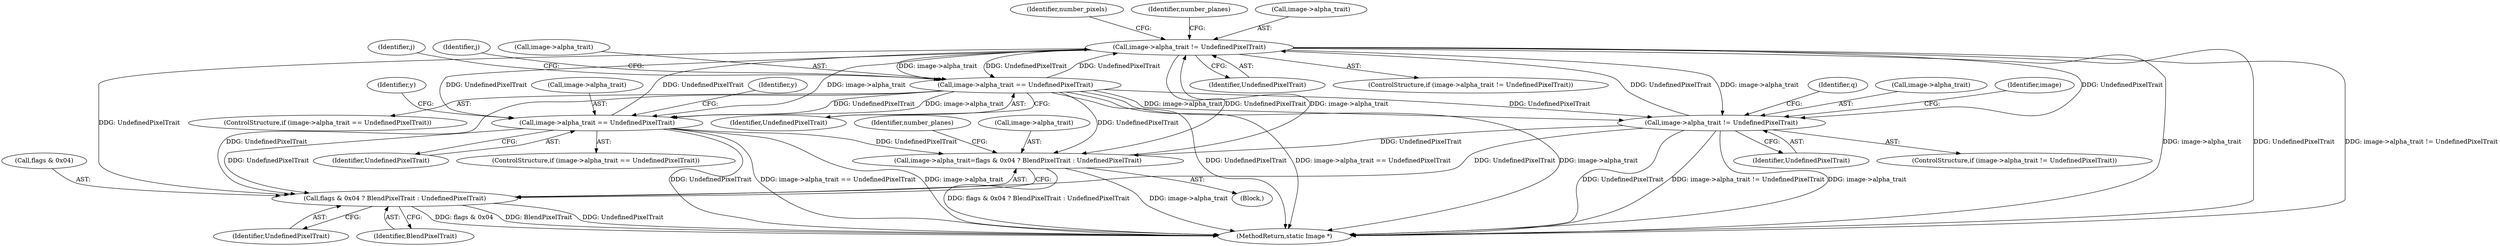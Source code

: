 digraph "0_ImageMagick_2ad6d33493750a28a5a655d319a8e0b16c392de1@pointer" {
"1000596" [label="(Call,image->alpha_trait != UndefinedPixelTrait)"];
"1000267" [label="(Call,image->alpha_trait=flags & 0x04 ? BlendPixelTrait : UndefinedPixelTrait)"];
"1000689" [label="(Call,image->alpha_trait == UndefinedPixelTrait)"];
"1000596" [label="(Call,image->alpha_trait != UndefinedPixelTrait)"];
"1001516" [label="(Call,image->alpha_trait == UndefinedPixelTrait)"];
"1001316" [label="(Call,image->alpha_trait != UndefinedPixelTrait)"];
"1000271" [label="(Call,flags & 0x04 ? BlendPixelTrait : UndefinedPixelTrait)"];
"1000693" [label="(Identifier,UndefinedPixelTrait)"];
"1000268" [label="(Call,image->alpha_trait)"];
"1001329" [label="(Identifier,q)"];
"1000600" [label="(Identifier,UndefinedPixelTrait)"];
"1001317" [label="(Call,image->alpha_trait)"];
"1001315" [label="(ControlStructure,if (image->alpha_trait != UndefinedPixelTrait))"];
"1001320" [label="(Identifier,UndefinedPixelTrait)"];
"1000689" [label="(Call,image->alpha_trait == UndefinedPixelTrait)"];
"1001520" [label="(Identifier,UndefinedPixelTrait)"];
"1000275" [label="(Identifier,BlendPixelTrait)"];
"1000278" [label="(Identifier,number_planes)"];
"1000604" [label="(Identifier,number_pixels)"];
"1000271" [label="(Call,flags & 0x04 ? BlendPixelTrait : UndefinedPixelTrait)"];
"1001322" [label="(Identifier,image)"];
"1001316" [label="(Call,image->alpha_trait != UndefinedPixelTrait)"];
"1000595" [label="(ControlStructure,if (image->alpha_trait != UndefinedPixelTrait))"];
"1001944" [label="(MethodReturn,static Image *)"];
"1000267" [label="(Call,image->alpha_trait=flags & 0x04 ? BlendPixelTrait : UndefinedPixelTrait)"];
"1000602" [label="(Identifier,number_planes)"];
"1000276" [label="(Identifier,UndefinedPixelTrait)"];
"1000272" [label="(Call,flags & 0x04)"];
"1000596" [label="(Call,image->alpha_trait != UndefinedPixelTrait)"];
"1001517" [label="(Call,image->alpha_trait)"];
"1000232" [label="(Block,)"];
"1000716" [label="(Identifier,j)"];
"1000696" [label="(Identifier,j)"];
"1000597" [label="(Call,image->alpha_trait)"];
"1000690" [label="(Call,image->alpha_trait)"];
"1001516" [label="(Call,image->alpha_trait == UndefinedPixelTrait)"];
"1001524" [label="(Identifier,y)"];
"1001619" [label="(Identifier,y)"];
"1001515" [label="(ControlStructure,if (image->alpha_trait == UndefinedPixelTrait))"];
"1000688" [label="(ControlStructure,if (image->alpha_trait == UndefinedPixelTrait))"];
"1000596" -> "1000595"  [label="AST: "];
"1000596" -> "1000600"  [label="CFG: "];
"1000597" -> "1000596"  [label="AST: "];
"1000600" -> "1000596"  [label="AST: "];
"1000602" -> "1000596"  [label="CFG: "];
"1000604" -> "1000596"  [label="CFG: "];
"1000596" -> "1001944"  [label="DDG: image->alpha_trait"];
"1000596" -> "1001944"  [label="DDG: UndefinedPixelTrait"];
"1000596" -> "1001944"  [label="DDG: image->alpha_trait != UndefinedPixelTrait"];
"1000596" -> "1000267"  [label="DDG: UndefinedPixelTrait"];
"1000596" -> "1000271"  [label="DDG: UndefinedPixelTrait"];
"1000267" -> "1000596"  [label="DDG: image->alpha_trait"];
"1000689" -> "1000596"  [label="DDG: UndefinedPixelTrait"];
"1001516" -> "1000596"  [label="DDG: UndefinedPixelTrait"];
"1001316" -> "1000596"  [label="DDG: UndefinedPixelTrait"];
"1000596" -> "1000689"  [label="DDG: image->alpha_trait"];
"1000596" -> "1000689"  [label="DDG: UndefinedPixelTrait"];
"1000596" -> "1001316"  [label="DDG: image->alpha_trait"];
"1000596" -> "1001316"  [label="DDG: UndefinedPixelTrait"];
"1000596" -> "1001516"  [label="DDG: image->alpha_trait"];
"1000596" -> "1001516"  [label="DDG: UndefinedPixelTrait"];
"1000267" -> "1000232"  [label="AST: "];
"1000267" -> "1000271"  [label="CFG: "];
"1000268" -> "1000267"  [label="AST: "];
"1000271" -> "1000267"  [label="AST: "];
"1000278" -> "1000267"  [label="CFG: "];
"1000267" -> "1001944"  [label="DDG: image->alpha_trait"];
"1000267" -> "1001944"  [label="DDG: flags & 0x04 ? BlendPixelTrait : UndefinedPixelTrait"];
"1000689" -> "1000267"  [label="DDG: UndefinedPixelTrait"];
"1001516" -> "1000267"  [label="DDG: UndefinedPixelTrait"];
"1001316" -> "1000267"  [label="DDG: UndefinedPixelTrait"];
"1000689" -> "1000688"  [label="AST: "];
"1000689" -> "1000693"  [label="CFG: "];
"1000690" -> "1000689"  [label="AST: "];
"1000693" -> "1000689"  [label="AST: "];
"1000696" -> "1000689"  [label="CFG: "];
"1000716" -> "1000689"  [label="CFG: "];
"1000689" -> "1001944"  [label="DDG: UndefinedPixelTrait"];
"1000689" -> "1001944"  [label="DDG: image->alpha_trait == UndefinedPixelTrait"];
"1000689" -> "1001944"  [label="DDG: image->alpha_trait"];
"1000689" -> "1000271"  [label="DDG: UndefinedPixelTrait"];
"1000689" -> "1001316"  [label="DDG: image->alpha_trait"];
"1000689" -> "1001316"  [label="DDG: UndefinedPixelTrait"];
"1000689" -> "1001516"  [label="DDG: image->alpha_trait"];
"1000689" -> "1001516"  [label="DDG: UndefinedPixelTrait"];
"1001516" -> "1001515"  [label="AST: "];
"1001516" -> "1001520"  [label="CFG: "];
"1001517" -> "1001516"  [label="AST: "];
"1001520" -> "1001516"  [label="AST: "];
"1001524" -> "1001516"  [label="CFG: "];
"1001619" -> "1001516"  [label="CFG: "];
"1001516" -> "1001944"  [label="DDG: image->alpha_trait"];
"1001516" -> "1001944"  [label="DDG: UndefinedPixelTrait"];
"1001516" -> "1001944"  [label="DDG: image->alpha_trait == UndefinedPixelTrait"];
"1001516" -> "1000271"  [label="DDG: UndefinedPixelTrait"];
"1001316" -> "1001315"  [label="AST: "];
"1001316" -> "1001320"  [label="CFG: "];
"1001317" -> "1001316"  [label="AST: "];
"1001320" -> "1001316"  [label="AST: "];
"1001322" -> "1001316"  [label="CFG: "];
"1001329" -> "1001316"  [label="CFG: "];
"1001316" -> "1001944"  [label="DDG: UndefinedPixelTrait"];
"1001316" -> "1001944"  [label="DDG: image->alpha_trait != UndefinedPixelTrait"];
"1001316" -> "1001944"  [label="DDG: image->alpha_trait"];
"1001316" -> "1000271"  [label="DDG: UndefinedPixelTrait"];
"1000271" -> "1000275"  [label="CFG: "];
"1000271" -> "1000276"  [label="CFG: "];
"1000272" -> "1000271"  [label="AST: "];
"1000275" -> "1000271"  [label="AST: "];
"1000276" -> "1000271"  [label="AST: "];
"1000271" -> "1001944"  [label="DDG: BlendPixelTrait"];
"1000271" -> "1001944"  [label="DDG: UndefinedPixelTrait"];
"1000271" -> "1001944"  [label="DDG: flags & 0x04"];
}
